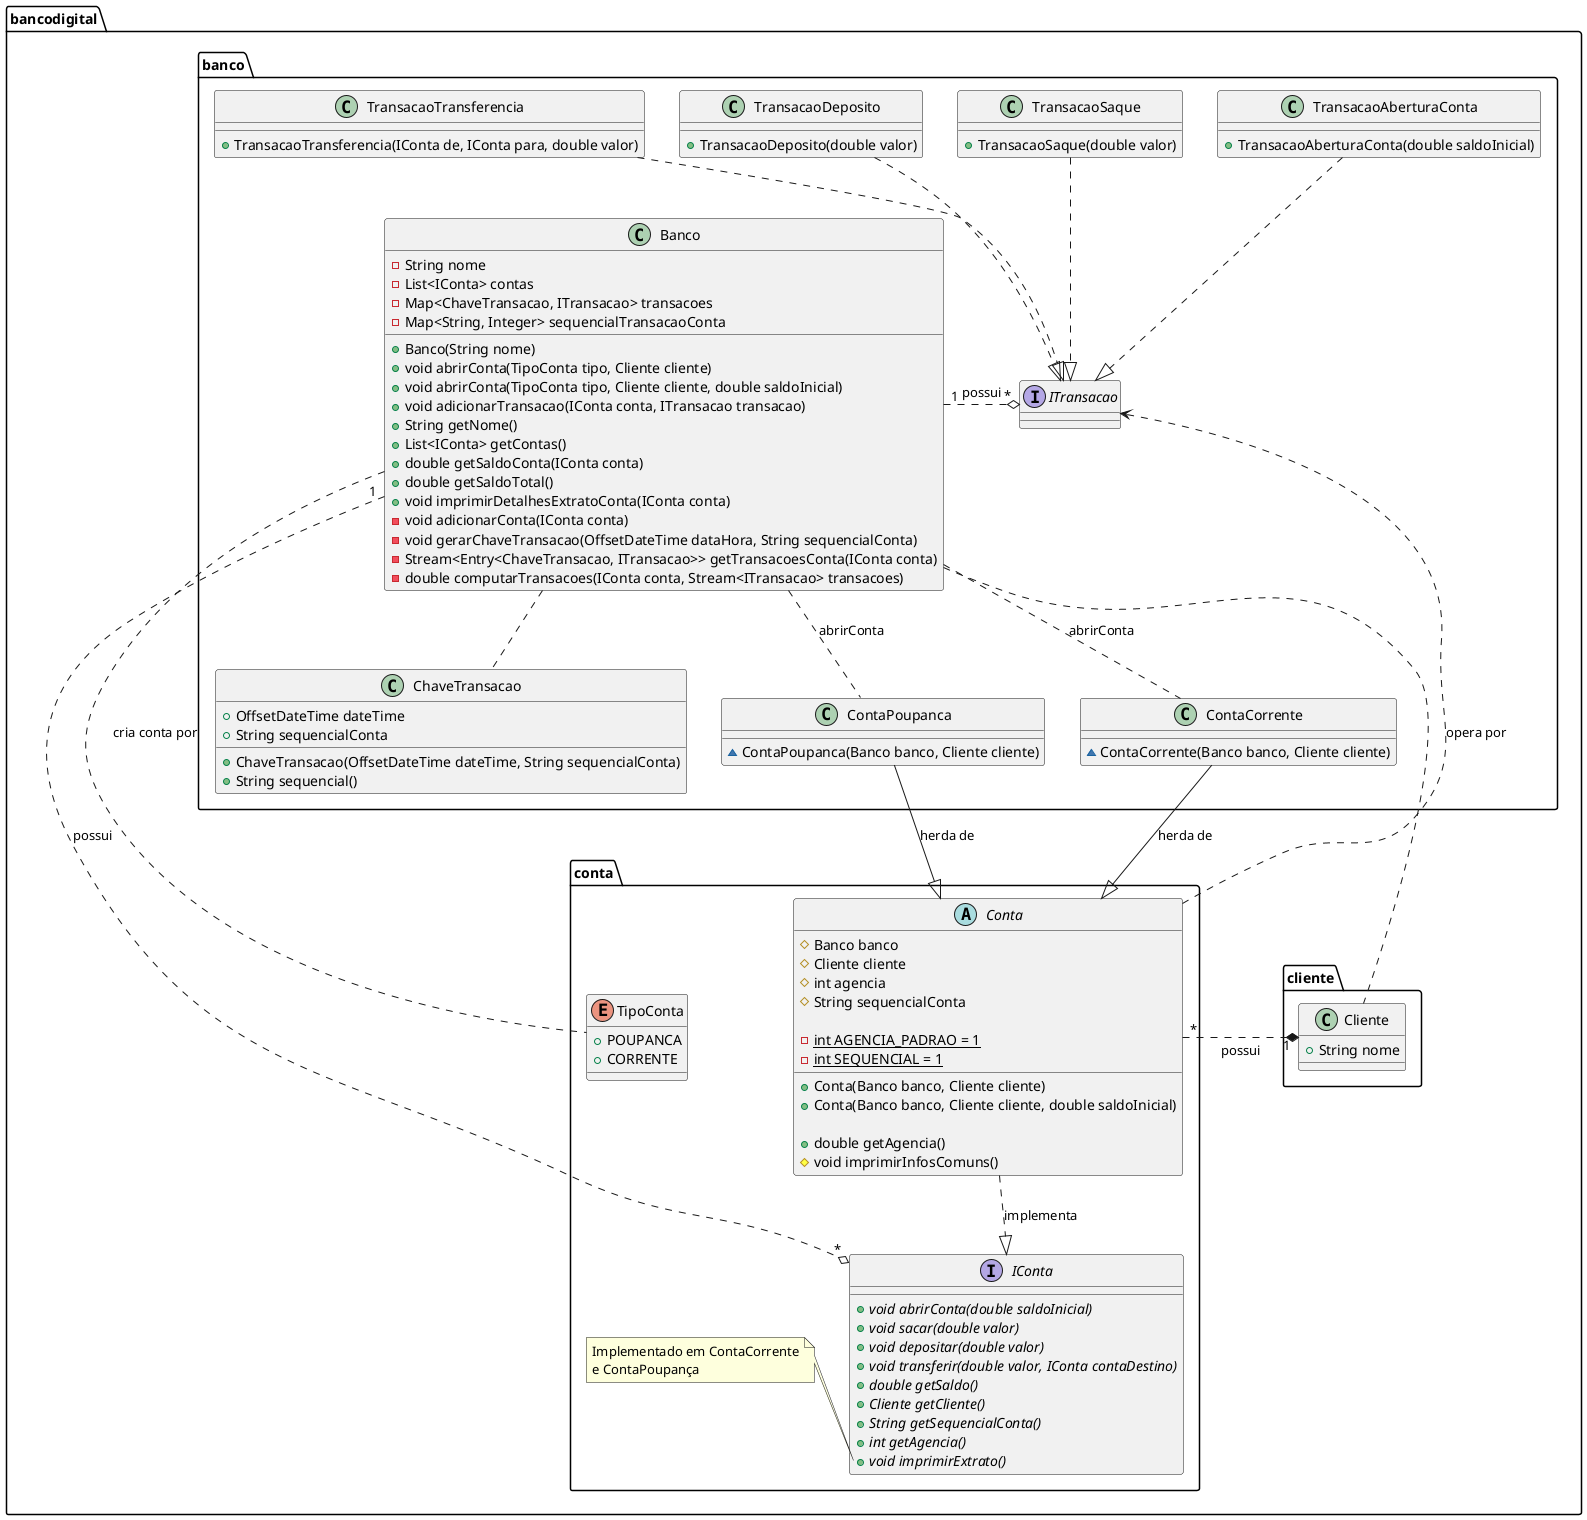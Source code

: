 @startuml
/'
Diagrama de classes em PlantUML: https://plantuml.com/starting
'/

package bancodigital {
  interface conta.IConta {
    + {abstract} void abrirConta(double saldoInicial)
    + {abstract} void sacar(double valor)
    + {abstract} void depositar(double valor)
    + {abstract} void transferir(double valor, IConta contaDestino)
    + {abstract} double getSaldo()
    + {abstract} Cliente getCliente()
    + {abstract} String getSequencialConta()
    + {abstract} int getAgencia()
    + {abstract} void imprimirExtrato()
  }

  note left of conta.IConta::imprimirExtrato
  Implementado em ContaCorrente
  e ContaPoupança
  end note

  abstract class conta.Conta {
    # Banco banco
    # Cliente cliente
    # int agencia
    # String sequencialConta

    - {static} int AGENCIA_PADRAO = 1
    - {static} int SEQUENCIAL = 1

    + Conta(Banco banco, Cliente cliente)
    + Conta(Banco banco, Cliente cliente, double saldoInicial)

    + double getAgencia()
    # void imprimirInfosComuns()
  }

  class banco.ContaCorrente {
    ~ ContaCorrente(Banco banco, Cliente cliente)
  }

  class banco.ContaPoupanca {
    ~ ContaPoupanca(Banco banco, Cliente cliente)
  }

  enum conta.TipoConta {
    + POUPANCA
    + CORRENTE
  }

  class banco.Banco {
    - String nome
    - List<IConta> contas
    - Map<ChaveTransacao, ITransacao> transacoes
    - Map<String, Integer> sequencialTransacaoConta

    + Banco(String nome)
    + void abrirConta(TipoConta tipo, Cliente cliente)
    + void abrirConta(TipoConta tipo, Cliente cliente, double saldoInicial)
    + void adicionarTransacao(IConta conta, ITransacao transacao)
    + String getNome()
    + List<IConta> getContas()
    + double getSaldoConta(IConta conta)
    + double getSaldoTotal()
    + void imprimirDetalhesExtratoConta(IConta conta)
    - void adicionarConta(IConta conta)
    - void gerarChaveTransacao(OffsetDateTime dataHora, String sequencialConta)
    - Stream<Entry<ChaveTransacao, ITransacao>> getTransacoesConta(IConta conta)
    - double computarTransacoes(IConta conta, Stream<ITransacao> transacoes)
  }

  interface banco.ITransacao {
  }

  class banco.TransacaoAberturaConta {
    + TransacaoAberturaConta(double saldoInicial)
  }

  class banco.TransacaoSaque {
    + TransacaoSaque(double valor)
  }

  class banco.TransacaoDeposito {
    + TransacaoDeposito(double valor)
  }

  class banco.TransacaoTransferencia {
    + TransacaoTransferencia(IConta de, IConta para, double valor)
  }

  class banco.ChaveTransacao {
    + OffsetDateTime dateTime
    + String sequencialConta

    + ChaveTransacao(OffsetDateTime dateTime, String sequencialConta)
    + String sequencial()
  }

  class cliente.Cliente {
    + String nome
  }

  conta.Conta ..|> conta.IConta: implementa

  banco.Banco "1" ..o "*" conta.IConta: possui
  banco.Banco .. conta.TipoConta: cria conta por
  banco.Banco "1" .right.o "*" banco.ITransacao: possui
  banco.Banco .. banco.ChaveTransacao
  banco.Banco .. cliente.Cliente
  banco.Banco .. banco.ContaCorrente: abrirConta
  banco.Banco .. banco.ContaPoupanca: abrirConta

  banco.ContaPoupanca --|> conta.Conta: herda de
  banco.ContaCorrente --|> conta.Conta: herda de

  conta.Conta "*" .* "1" cliente.Cliente: possui

  banco.TransacaoAberturaConta ..|> banco.ITransacao
  banco.TransacaoSaque .down.|> banco.ITransacao
  banco.TransacaoDeposito .down.|> banco.ITransacao
  banco.TransacaoTransferencia .down.|> banco.ITransacao

  conta.Conta ..> banco.ITransacao: opera por
}
@enduml
